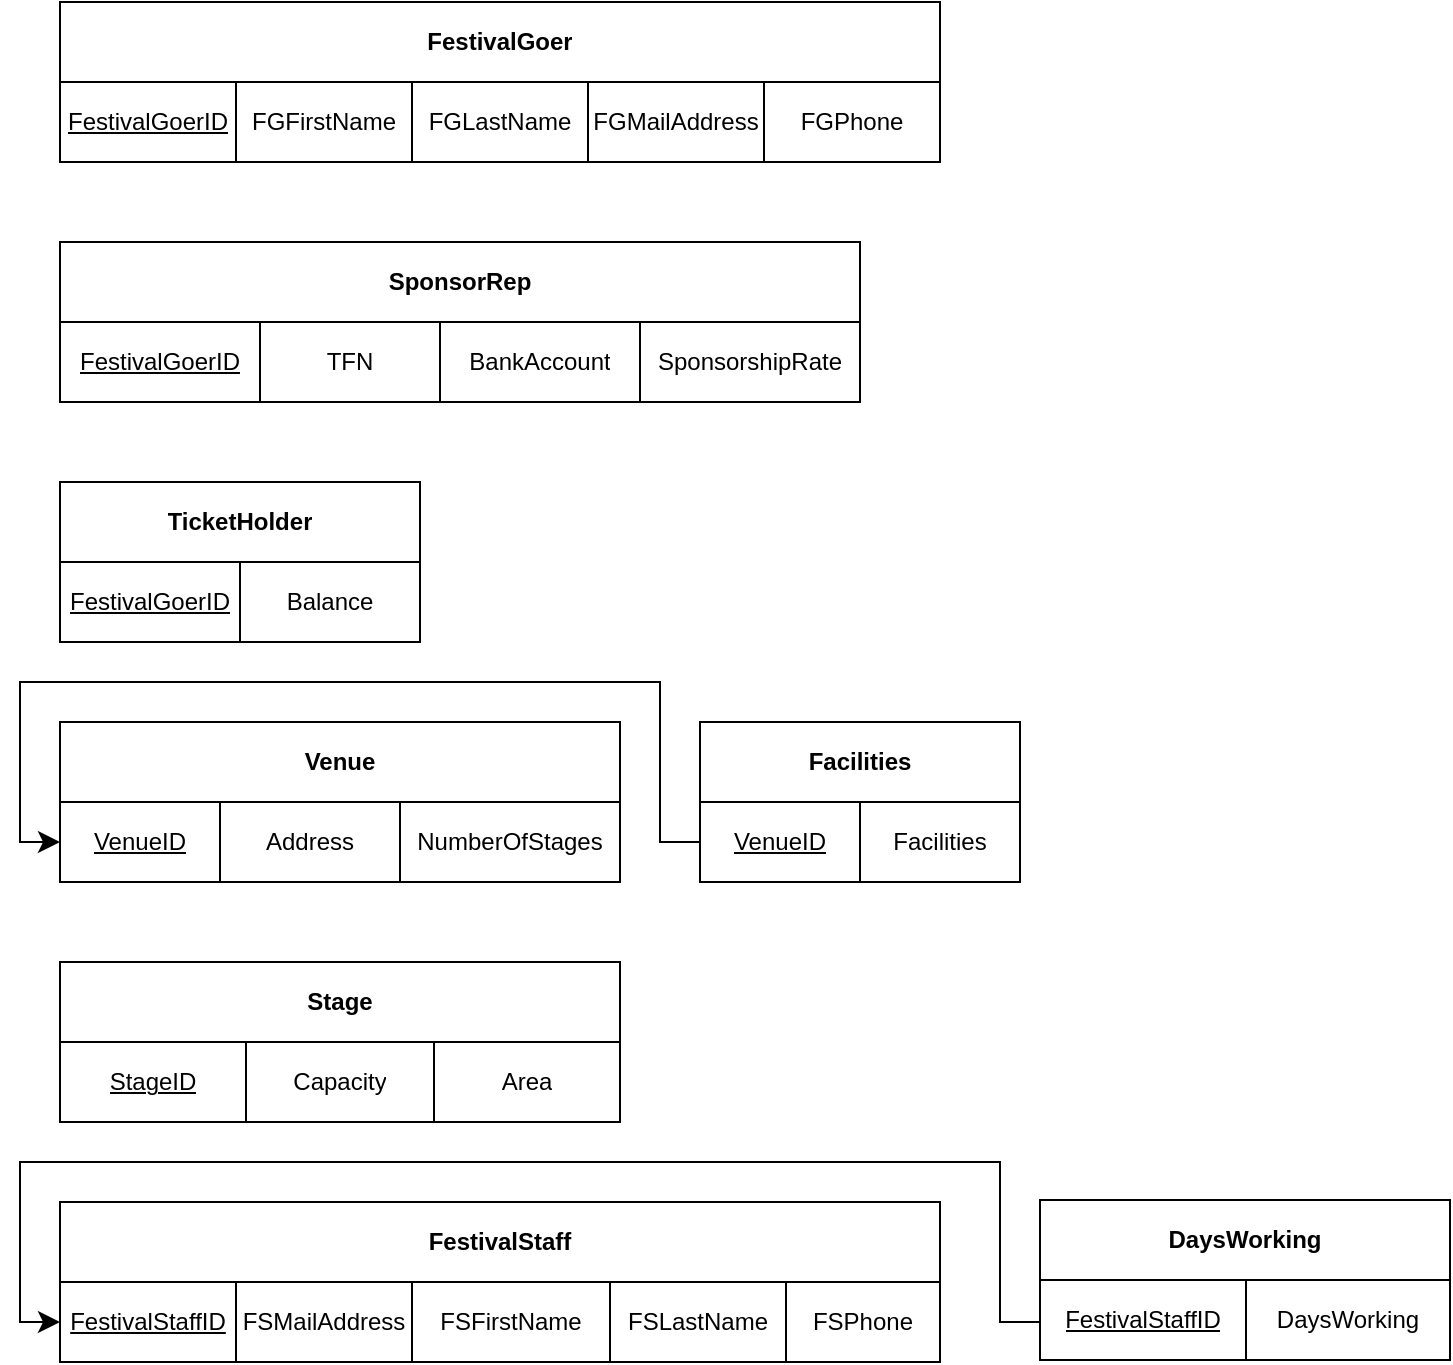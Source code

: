 <mxfile version="28.1.1">
  <diagram name="Page-1" id="UKHTQJSMqRWIpkA-EPcl">
    <mxGraphModel dx="1064" dy="861" grid="1" gridSize="10" guides="1" tooltips="1" connect="1" arrows="1" fold="1" page="1" pageScale="1" pageWidth="1169" pageHeight="827" background="light-dark(#FFFFFF,#FFFFFF)" math="0" shadow="0">
      <root>
        <mxCell id="0" />
        <mxCell id="1" parent="0" />
        <mxCell id="PKO88a7LwcqLftBzNjsi-34" value="" style="group" vertex="1" connectable="0" parent="1">
          <mxGeometry x="40" y="40" width="440" height="80" as="geometry" />
        </mxCell>
        <mxCell id="PKO88a7LwcqLftBzNjsi-14" value="" style="shape=table;startSize=0;container=1;collapsible=0;childLayout=tableLayout;" vertex="1" parent="PKO88a7LwcqLftBzNjsi-34">
          <mxGeometry width="440" height="40" as="geometry" />
        </mxCell>
        <mxCell id="PKO88a7LwcqLftBzNjsi-15" value="" style="shape=tableRow;horizontal=0;startSize=0;swimlaneHead=0;swimlaneBody=0;strokeColor=inherit;top=0;left=0;bottom=0;right=0;collapsible=0;dropTarget=0;fillColor=none;points=[[0,0.5],[1,0.5]];portConstraint=eastwest;" vertex="1" parent="PKO88a7LwcqLftBzNjsi-14">
          <mxGeometry width="440" height="40" as="geometry" />
        </mxCell>
        <mxCell id="PKO88a7LwcqLftBzNjsi-16" value="&lt;b&gt;FestivalGoer&lt;/b&gt;" style="shape=partialRectangle;html=1;whiteSpace=wrap;connectable=0;strokeColor=inherit;overflow=hidden;fillColor=none;top=0;left=0;bottom=0;right=0;pointerEvents=1;" vertex="1" parent="PKO88a7LwcqLftBzNjsi-15">
          <mxGeometry width="440" height="40" as="geometry">
            <mxRectangle width="440" height="40" as="alternateBounds" />
          </mxGeometry>
        </mxCell>
        <mxCell id="PKO88a7LwcqLftBzNjsi-27" value="" style="shape=table;startSize=0;container=1;collapsible=0;childLayout=tableLayout;" vertex="1" parent="PKO88a7LwcqLftBzNjsi-34">
          <mxGeometry y="40" width="440" height="40" as="geometry" />
        </mxCell>
        <mxCell id="PKO88a7LwcqLftBzNjsi-28" value="" style="shape=tableRow;horizontal=0;startSize=0;swimlaneHead=0;swimlaneBody=0;strokeColor=inherit;top=0;left=0;bottom=0;right=0;collapsible=0;dropTarget=0;fillColor=none;points=[[0,0.5],[1,0.5]];portConstraint=eastwest;" vertex="1" parent="PKO88a7LwcqLftBzNjsi-27">
          <mxGeometry width="440" height="40" as="geometry" />
        </mxCell>
        <mxCell id="PKO88a7LwcqLftBzNjsi-29" value="&lt;u&gt;FestivalGoerID&lt;/u&gt;" style="shape=partialRectangle;html=1;whiteSpace=wrap;connectable=0;strokeColor=inherit;overflow=hidden;fillColor=none;top=0;left=0;bottom=0;right=0;pointerEvents=1;" vertex="1" parent="PKO88a7LwcqLftBzNjsi-28">
          <mxGeometry width="88" height="40" as="geometry">
            <mxRectangle width="88" height="40" as="alternateBounds" />
          </mxGeometry>
        </mxCell>
        <mxCell id="PKO88a7LwcqLftBzNjsi-30" value="FGFirstName" style="shape=partialRectangle;html=1;whiteSpace=wrap;connectable=0;strokeColor=inherit;overflow=hidden;fillColor=none;top=0;left=0;bottom=0;right=0;pointerEvents=1;" vertex="1" parent="PKO88a7LwcqLftBzNjsi-28">
          <mxGeometry x="88" width="88" height="40" as="geometry">
            <mxRectangle width="88" height="40" as="alternateBounds" />
          </mxGeometry>
        </mxCell>
        <mxCell id="PKO88a7LwcqLftBzNjsi-31" value="FGLastName" style="shape=partialRectangle;html=1;whiteSpace=wrap;connectable=0;strokeColor=inherit;overflow=hidden;fillColor=none;top=0;left=0;bottom=0;right=0;pointerEvents=1;" vertex="1" parent="PKO88a7LwcqLftBzNjsi-28">
          <mxGeometry x="176" width="88" height="40" as="geometry">
            <mxRectangle width="88" height="40" as="alternateBounds" />
          </mxGeometry>
        </mxCell>
        <mxCell id="PKO88a7LwcqLftBzNjsi-32" value="FGMailAddress" style="shape=partialRectangle;html=1;whiteSpace=wrap;connectable=0;strokeColor=inherit;overflow=hidden;fillColor=none;top=0;left=0;bottom=0;right=0;pointerEvents=1;" vertex="1" parent="PKO88a7LwcqLftBzNjsi-28">
          <mxGeometry x="264" width="88" height="40" as="geometry">
            <mxRectangle width="88" height="40" as="alternateBounds" />
          </mxGeometry>
        </mxCell>
        <mxCell id="PKO88a7LwcqLftBzNjsi-33" value="FGPhone" style="shape=partialRectangle;html=1;whiteSpace=wrap;connectable=0;strokeColor=inherit;overflow=hidden;fillColor=none;top=0;left=0;bottom=0;right=0;pointerEvents=1;" vertex="1" parent="PKO88a7LwcqLftBzNjsi-28">
          <mxGeometry x="352" width="88" height="40" as="geometry">
            <mxRectangle width="88" height="40" as="alternateBounds" />
          </mxGeometry>
        </mxCell>
        <mxCell id="PKO88a7LwcqLftBzNjsi-47" value="" style="group" vertex="1" connectable="0" parent="1">
          <mxGeometry x="40" y="160" width="400" height="80" as="geometry" />
        </mxCell>
        <mxCell id="PKO88a7LwcqLftBzNjsi-35" value="" style="shape=table;startSize=0;container=1;collapsible=0;childLayout=tableLayout;" vertex="1" parent="PKO88a7LwcqLftBzNjsi-47">
          <mxGeometry width="400" height="40" as="geometry" />
        </mxCell>
        <mxCell id="PKO88a7LwcqLftBzNjsi-36" value="" style="shape=tableRow;horizontal=0;startSize=0;swimlaneHead=0;swimlaneBody=0;strokeColor=inherit;top=0;left=0;bottom=0;right=0;collapsible=0;dropTarget=0;fillColor=none;points=[[0,0.5],[1,0.5]];portConstraint=eastwest;" vertex="1" parent="PKO88a7LwcqLftBzNjsi-35">
          <mxGeometry width="400" height="40" as="geometry" />
        </mxCell>
        <mxCell id="PKO88a7LwcqLftBzNjsi-37" value="&lt;b&gt;SponsorRep&lt;/b&gt;" style="shape=partialRectangle;html=1;whiteSpace=wrap;connectable=0;strokeColor=inherit;overflow=hidden;fillColor=none;top=0;left=0;bottom=0;right=0;pointerEvents=1;" vertex="1" parent="PKO88a7LwcqLftBzNjsi-36">
          <mxGeometry width="400" height="40" as="geometry">
            <mxRectangle width="400" height="40" as="alternateBounds" />
          </mxGeometry>
        </mxCell>
        <mxCell id="PKO88a7LwcqLftBzNjsi-38" value="" style="shape=table;startSize=0;container=1;collapsible=0;childLayout=tableLayout;" vertex="1" parent="PKO88a7LwcqLftBzNjsi-47">
          <mxGeometry y="40" width="190" height="40" as="geometry" />
        </mxCell>
        <mxCell id="PKO88a7LwcqLftBzNjsi-39" value="" style="shape=tableRow;horizontal=0;startSize=0;swimlaneHead=0;swimlaneBody=0;strokeColor=inherit;top=0;left=0;bottom=0;right=0;collapsible=0;dropTarget=0;fillColor=none;points=[[0,0.5],[1,0.5]];portConstraint=eastwest;" vertex="1" parent="PKO88a7LwcqLftBzNjsi-38">
          <mxGeometry width="190" height="40" as="geometry" />
        </mxCell>
        <mxCell id="PKO88a7LwcqLftBzNjsi-40" value="&lt;u&gt;FestivalGoerID&lt;/u&gt;" style="shape=partialRectangle;html=1;whiteSpace=wrap;connectable=0;strokeColor=inherit;overflow=hidden;fillColor=none;top=0;left=0;bottom=0;right=0;pointerEvents=1;" vertex="1" parent="PKO88a7LwcqLftBzNjsi-39">
          <mxGeometry width="100" height="40" as="geometry">
            <mxRectangle width="100" height="40" as="alternateBounds" />
          </mxGeometry>
        </mxCell>
        <mxCell id="PKO88a7LwcqLftBzNjsi-41" value="TFN" style="shape=partialRectangle;html=1;whiteSpace=wrap;connectable=0;strokeColor=inherit;overflow=hidden;fillColor=none;top=0;left=0;bottom=0;right=0;pointerEvents=1;" vertex="1" parent="PKO88a7LwcqLftBzNjsi-39">
          <mxGeometry x="100" width="90" height="40" as="geometry">
            <mxRectangle width="90" height="40" as="alternateBounds" />
          </mxGeometry>
        </mxCell>
        <mxCell id="PKO88a7LwcqLftBzNjsi-42" value="" style="shape=table;startSize=0;container=1;collapsible=0;childLayout=tableLayout;" vertex="1" parent="PKO88a7LwcqLftBzNjsi-47">
          <mxGeometry x="190" y="40" width="210" height="40" as="geometry" />
        </mxCell>
        <mxCell id="PKO88a7LwcqLftBzNjsi-43" value="" style="shape=tableRow;horizontal=0;startSize=0;swimlaneHead=0;swimlaneBody=0;strokeColor=inherit;top=0;left=0;bottom=0;right=0;collapsible=0;dropTarget=0;fillColor=none;points=[[0,0.5],[1,0.5]];portConstraint=eastwest;" vertex="1" parent="PKO88a7LwcqLftBzNjsi-42">
          <mxGeometry width="210" height="40" as="geometry" />
        </mxCell>
        <mxCell id="PKO88a7LwcqLftBzNjsi-44" value="BankAccount" style="shape=partialRectangle;html=1;whiteSpace=wrap;connectable=0;strokeColor=inherit;overflow=hidden;fillColor=none;top=0;left=0;bottom=0;right=0;pointerEvents=1;" vertex="1" parent="PKO88a7LwcqLftBzNjsi-43">
          <mxGeometry width="100" height="40" as="geometry">
            <mxRectangle width="100" height="40" as="alternateBounds" />
          </mxGeometry>
        </mxCell>
        <mxCell id="PKO88a7LwcqLftBzNjsi-46" value="SponsorshipRate" style="shape=partialRectangle;html=1;whiteSpace=wrap;connectable=0;strokeColor=inherit;overflow=hidden;fillColor=none;top=0;left=0;bottom=0;right=0;pointerEvents=1;" vertex="1" parent="PKO88a7LwcqLftBzNjsi-43">
          <mxGeometry x="100" width="110" height="40" as="geometry">
            <mxRectangle width="110" height="40" as="alternateBounds" />
          </mxGeometry>
        </mxCell>
        <mxCell id="PKO88a7LwcqLftBzNjsi-56" value="" style="group" vertex="1" connectable="0" parent="1">
          <mxGeometry x="40" y="280" width="180" height="80" as="geometry" />
        </mxCell>
        <mxCell id="PKO88a7LwcqLftBzNjsi-48" value="" style="shape=table;startSize=0;container=1;collapsible=0;childLayout=tableLayout;" vertex="1" parent="PKO88a7LwcqLftBzNjsi-56">
          <mxGeometry width="180" height="40" as="geometry" />
        </mxCell>
        <mxCell id="PKO88a7LwcqLftBzNjsi-49" value="" style="shape=tableRow;horizontal=0;startSize=0;swimlaneHead=0;swimlaneBody=0;strokeColor=inherit;top=0;left=0;bottom=0;right=0;collapsible=0;dropTarget=0;fillColor=none;points=[[0,0.5],[1,0.5]];portConstraint=eastwest;" vertex="1" parent="PKO88a7LwcqLftBzNjsi-48">
          <mxGeometry width="180" height="40" as="geometry" />
        </mxCell>
        <mxCell id="PKO88a7LwcqLftBzNjsi-50" value="&lt;b&gt;TicketHolder&lt;/b&gt;" style="shape=partialRectangle;html=1;whiteSpace=wrap;connectable=0;strokeColor=inherit;overflow=hidden;fillColor=none;top=0;left=0;bottom=0;right=0;pointerEvents=1;" vertex="1" parent="PKO88a7LwcqLftBzNjsi-49">
          <mxGeometry width="180" height="40" as="geometry">
            <mxRectangle width="180" height="40" as="alternateBounds" />
          </mxGeometry>
        </mxCell>
        <mxCell id="PKO88a7LwcqLftBzNjsi-51" value="" style="shape=table;startSize=0;container=1;collapsible=0;childLayout=tableLayout;" vertex="1" parent="PKO88a7LwcqLftBzNjsi-56">
          <mxGeometry y="40" width="180" height="40" as="geometry" />
        </mxCell>
        <mxCell id="PKO88a7LwcqLftBzNjsi-52" value="" style="shape=tableRow;horizontal=0;startSize=0;swimlaneHead=0;swimlaneBody=0;strokeColor=inherit;top=0;left=0;bottom=0;right=0;collapsible=0;dropTarget=0;fillColor=none;points=[[0,0.5],[1,0.5]];portConstraint=eastwest;" vertex="1" parent="PKO88a7LwcqLftBzNjsi-51">
          <mxGeometry width="180" height="40" as="geometry" />
        </mxCell>
        <mxCell id="PKO88a7LwcqLftBzNjsi-53" value="&lt;u&gt;FestivalGoerID&lt;/u&gt;" style="shape=partialRectangle;html=1;whiteSpace=wrap;connectable=0;strokeColor=inherit;overflow=hidden;fillColor=none;top=0;left=0;bottom=0;right=0;pointerEvents=1;" vertex="1" parent="PKO88a7LwcqLftBzNjsi-52">
          <mxGeometry width="90" height="40" as="geometry">
            <mxRectangle width="90" height="40" as="alternateBounds" />
          </mxGeometry>
        </mxCell>
        <mxCell id="PKO88a7LwcqLftBzNjsi-54" value="Balance" style="shape=partialRectangle;html=1;whiteSpace=wrap;connectable=0;strokeColor=inherit;overflow=hidden;fillColor=none;top=0;left=0;bottom=0;right=0;pointerEvents=1;" vertex="1" parent="PKO88a7LwcqLftBzNjsi-52">
          <mxGeometry x="90" width="90" height="40" as="geometry">
            <mxRectangle width="90" height="40" as="alternateBounds" />
          </mxGeometry>
        </mxCell>
        <mxCell id="PKO88a7LwcqLftBzNjsi-82" value="" style="group" vertex="1" connectable="0" parent="1">
          <mxGeometry x="40" y="400" width="520" height="80" as="geometry" />
        </mxCell>
        <mxCell id="PKO88a7LwcqLftBzNjsi-57" value="" style="shape=table;startSize=0;container=1;collapsible=0;childLayout=tableLayout;" vertex="1" parent="PKO88a7LwcqLftBzNjsi-82">
          <mxGeometry width="280" height="40" as="geometry" />
        </mxCell>
        <mxCell id="PKO88a7LwcqLftBzNjsi-58" value="" style="shape=tableRow;horizontal=0;startSize=0;swimlaneHead=0;swimlaneBody=0;strokeColor=inherit;top=0;left=0;bottom=0;right=0;collapsible=0;dropTarget=0;fillColor=none;points=[[0,0.5],[1,0.5]];portConstraint=eastwest;" vertex="1" parent="PKO88a7LwcqLftBzNjsi-57">
          <mxGeometry width="280" height="40" as="geometry" />
        </mxCell>
        <mxCell id="PKO88a7LwcqLftBzNjsi-59" value="&lt;b&gt;Venue&lt;/b&gt;" style="shape=partialRectangle;html=1;whiteSpace=wrap;connectable=0;strokeColor=inherit;overflow=hidden;fillColor=none;top=0;left=0;bottom=0;right=0;pointerEvents=1;" vertex="1" parent="PKO88a7LwcqLftBzNjsi-58">
          <mxGeometry width="280" height="40" as="geometry">
            <mxRectangle width="280" height="40" as="alternateBounds" />
          </mxGeometry>
        </mxCell>
        <mxCell id="PKO88a7LwcqLftBzNjsi-60" value="" style="shape=table;startSize=0;container=1;collapsible=0;childLayout=tableLayout;" vertex="1" parent="PKO88a7LwcqLftBzNjsi-82">
          <mxGeometry y="40" width="280" height="40" as="geometry" />
        </mxCell>
        <mxCell id="PKO88a7LwcqLftBzNjsi-61" value="" style="shape=tableRow;horizontal=0;startSize=0;swimlaneHead=0;swimlaneBody=0;strokeColor=inherit;top=0;left=0;bottom=0;right=0;collapsible=0;dropTarget=0;fillColor=none;points=[[0,0.5],[1,0.5]];portConstraint=eastwest;" vertex="1" parent="PKO88a7LwcqLftBzNjsi-60">
          <mxGeometry width="280" height="40" as="geometry" />
        </mxCell>
        <mxCell id="PKO88a7LwcqLftBzNjsi-62" value="&lt;u&gt;VenueID&lt;/u&gt;" style="shape=partialRectangle;html=1;whiteSpace=wrap;connectable=0;strokeColor=inherit;overflow=hidden;fillColor=none;top=0;left=0;bottom=0;right=0;pointerEvents=1;" vertex="1" parent="PKO88a7LwcqLftBzNjsi-61">
          <mxGeometry width="80" height="40" as="geometry">
            <mxRectangle width="80" height="40" as="alternateBounds" />
          </mxGeometry>
        </mxCell>
        <mxCell id="PKO88a7LwcqLftBzNjsi-63" value="Address" style="shape=partialRectangle;html=1;whiteSpace=wrap;connectable=0;strokeColor=inherit;overflow=hidden;fillColor=none;top=0;left=0;bottom=0;right=0;pointerEvents=1;" vertex="1" parent="PKO88a7LwcqLftBzNjsi-61">
          <mxGeometry x="80" width="90" height="40" as="geometry">
            <mxRectangle width="90" height="40" as="alternateBounds" />
          </mxGeometry>
        </mxCell>
        <mxCell id="PKO88a7LwcqLftBzNjsi-70" value="NumberOfStages" style="shape=partialRectangle;html=1;whiteSpace=wrap;connectable=0;strokeColor=inherit;overflow=hidden;fillColor=none;top=0;left=0;bottom=0;right=0;pointerEvents=1;" vertex="1" parent="PKO88a7LwcqLftBzNjsi-61">
          <mxGeometry x="170" width="110" height="40" as="geometry">
            <mxRectangle width="110" height="40" as="alternateBounds" />
          </mxGeometry>
        </mxCell>
        <mxCell id="PKO88a7LwcqLftBzNjsi-87" value="" style="group" vertex="1" connectable="0" parent="PKO88a7LwcqLftBzNjsi-82">
          <mxGeometry x="320" width="160" height="80" as="geometry" />
        </mxCell>
        <mxCell id="PKO88a7LwcqLftBzNjsi-75" value="" style="shape=table;startSize=0;container=1;collapsible=0;childLayout=tableLayout;" vertex="1" parent="PKO88a7LwcqLftBzNjsi-87">
          <mxGeometry width="160" height="40" as="geometry" />
        </mxCell>
        <mxCell id="PKO88a7LwcqLftBzNjsi-76" value="" style="shape=tableRow;horizontal=0;startSize=0;swimlaneHead=0;swimlaneBody=0;strokeColor=inherit;top=0;left=0;bottom=0;right=0;collapsible=0;dropTarget=0;fillColor=none;points=[[0,0.5],[1,0.5]];portConstraint=eastwest;" vertex="1" parent="PKO88a7LwcqLftBzNjsi-75">
          <mxGeometry width="160" height="40" as="geometry" />
        </mxCell>
        <mxCell id="PKO88a7LwcqLftBzNjsi-77" value="&lt;b&gt;Facilities&lt;/b&gt;" style="shape=partialRectangle;html=1;whiteSpace=wrap;connectable=0;strokeColor=inherit;overflow=hidden;fillColor=none;top=0;left=0;bottom=0;right=0;pointerEvents=1;" vertex="1" parent="PKO88a7LwcqLftBzNjsi-76">
          <mxGeometry width="160" height="40" as="geometry">
            <mxRectangle width="160" height="40" as="alternateBounds" />
          </mxGeometry>
        </mxCell>
        <mxCell id="PKO88a7LwcqLftBzNjsi-78" value="" style="shape=table;startSize=0;container=1;collapsible=0;childLayout=tableLayout;" vertex="1" parent="PKO88a7LwcqLftBzNjsi-87">
          <mxGeometry y="40" width="160" height="40" as="geometry" />
        </mxCell>
        <mxCell id="PKO88a7LwcqLftBzNjsi-79" value="" style="shape=tableRow;horizontal=0;startSize=0;swimlaneHead=0;swimlaneBody=0;strokeColor=inherit;top=0;left=0;bottom=0;right=0;collapsible=0;dropTarget=0;fillColor=none;points=[[0,0.5],[1,0.5]];portConstraint=eastwest;" vertex="1" parent="PKO88a7LwcqLftBzNjsi-78">
          <mxGeometry width="160" height="40" as="geometry" />
        </mxCell>
        <mxCell id="PKO88a7LwcqLftBzNjsi-80" value="&lt;u&gt;VenueID&lt;/u&gt;" style="shape=partialRectangle;html=1;whiteSpace=wrap;connectable=0;strokeColor=inherit;overflow=hidden;fillColor=none;top=0;left=0;bottom=0;right=0;pointerEvents=1;" vertex="1" parent="PKO88a7LwcqLftBzNjsi-79">
          <mxGeometry width="80" height="40" as="geometry">
            <mxRectangle width="80" height="40" as="alternateBounds" />
          </mxGeometry>
        </mxCell>
        <mxCell id="PKO88a7LwcqLftBzNjsi-81" value="Facilities" style="shape=partialRectangle;html=1;whiteSpace=wrap;connectable=0;strokeColor=inherit;overflow=hidden;fillColor=none;top=0;left=0;bottom=0;right=0;pointerEvents=1;" vertex="1" parent="PKO88a7LwcqLftBzNjsi-79">
          <mxGeometry x="80" width="80" height="40" as="geometry">
            <mxRectangle width="80" height="40" as="alternateBounds" />
          </mxGeometry>
        </mxCell>
        <mxCell id="PKO88a7LwcqLftBzNjsi-86" value="" style="edgeStyle=segmentEdgeStyle;endArrow=classic;html=1;curved=0;rounded=0;endSize=8;startSize=8;sourcePerimeterSpacing=0;targetPerimeterSpacing=0;fontSize=12;exitX=0;exitY=0.5;exitDx=0;exitDy=0;" edge="1" parent="PKO88a7LwcqLftBzNjsi-82" source="PKO88a7LwcqLftBzNjsi-79" target="PKO88a7LwcqLftBzNjsi-61">
          <mxGeometry width="140" relative="1" as="geometry">
            <mxPoint x="270" y="-50" as="sourcePoint" />
            <mxPoint x="-10" y="60" as="targetPoint" />
            <Array as="points">
              <mxPoint x="300" y="60" />
              <mxPoint x="300" y="-20" />
              <mxPoint x="-20" y="-20" />
              <mxPoint x="-20" y="60" />
            </Array>
          </mxGeometry>
        </mxCell>
        <mxCell id="PKO88a7LwcqLftBzNjsi-96" value="" style="group" vertex="1" connectable="0" parent="1">
          <mxGeometry x="40" y="520" width="280" height="80" as="geometry" />
        </mxCell>
        <mxCell id="PKO88a7LwcqLftBzNjsi-88" value="" style="shape=table;startSize=0;container=1;collapsible=0;childLayout=tableLayout;" vertex="1" parent="PKO88a7LwcqLftBzNjsi-96">
          <mxGeometry width="280" height="40" as="geometry" />
        </mxCell>
        <mxCell id="PKO88a7LwcqLftBzNjsi-89" value="" style="shape=tableRow;horizontal=0;startSize=0;swimlaneHead=0;swimlaneBody=0;strokeColor=inherit;top=0;left=0;bottom=0;right=0;collapsible=0;dropTarget=0;fillColor=none;points=[[0,0.5],[1,0.5]];portConstraint=eastwest;" vertex="1" parent="PKO88a7LwcqLftBzNjsi-88">
          <mxGeometry width="280" height="40" as="geometry" />
        </mxCell>
        <mxCell id="PKO88a7LwcqLftBzNjsi-90" value="&lt;b&gt;Stage&lt;/b&gt;" style="shape=partialRectangle;html=1;whiteSpace=wrap;connectable=0;strokeColor=inherit;overflow=hidden;fillColor=none;top=0;left=0;bottom=0;right=0;pointerEvents=1;" vertex="1" parent="PKO88a7LwcqLftBzNjsi-89">
          <mxGeometry width="280" height="40" as="geometry">
            <mxRectangle width="280" height="40" as="alternateBounds" />
          </mxGeometry>
        </mxCell>
        <mxCell id="PKO88a7LwcqLftBzNjsi-91" value="" style="shape=table;startSize=0;container=1;collapsible=0;childLayout=tableLayout;" vertex="1" parent="PKO88a7LwcqLftBzNjsi-96">
          <mxGeometry y="40" width="280" height="40" as="geometry" />
        </mxCell>
        <mxCell id="PKO88a7LwcqLftBzNjsi-92" value="" style="shape=tableRow;horizontal=0;startSize=0;swimlaneHead=0;swimlaneBody=0;strokeColor=inherit;top=0;left=0;bottom=0;right=0;collapsible=0;dropTarget=0;fillColor=none;points=[[0,0.5],[1,0.5]];portConstraint=eastwest;" vertex="1" parent="PKO88a7LwcqLftBzNjsi-91">
          <mxGeometry width="280" height="40" as="geometry" />
        </mxCell>
        <mxCell id="PKO88a7LwcqLftBzNjsi-93" value="&lt;u&gt;StageID&lt;/u&gt;" style="shape=partialRectangle;html=1;whiteSpace=wrap;connectable=0;strokeColor=inherit;overflow=hidden;fillColor=none;top=0;left=0;bottom=0;right=0;pointerEvents=1;" vertex="1" parent="PKO88a7LwcqLftBzNjsi-92">
          <mxGeometry width="93" height="40" as="geometry">
            <mxRectangle width="93" height="40" as="alternateBounds" />
          </mxGeometry>
        </mxCell>
        <mxCell id="PKO88a7LwcqLftBzNjsi-94" value="Capacity" style="shape=partialRectangle;html=1;whiteSpace=wrap;connectable=0;strokeColor=inherit;overflow=hidden;fillColor=none;top=0;left=0;bottom=0;right=0;pointerEvents=1;" vertex="1" parent="PKO88a7LwcqLftBzNjsi-92">
          <mxGeometry x="93" width="94" height="40" as="geometry">
            <mxRectangle width="94" height="40" as="alternateBounds" />
          </mxGeometry>
        </mxCell>
        <mxCell id="PKO88a7LwcqLftBzNjsi-95" value="Area" style="shape=partialRectangle;html=1;whiteSpace=wrap;connectable=0;strokeColor=inherit;overflow=hidden;fillColor=none;top=0;left=0;bottom=0;right=0;pointerEvents=1;" vertex="1" parent="PKO88a7LwcqLftBzNjsi-92">
          <mxGeometry x="187" width="93" height="40" as="geometry">
            <mxRectangle width="93" height="40" as="alternateBounds" />
          </mxGeometry>
        </mxCell>
        <mxCell id="PKO88a7LwcqLftBzNjsi-108" value="" style="group" vertex="1" connectable="0" parent="1">
          <mxGeometry x="40" y="640" width="440" height="80" as="geometry" />
        </mxCell>
        <mxCell id="PKO88a7LwcqLftBzNjsi-97" value="" style="shape=table;startSize=0;container=1;collapsible=0;childLayout=tableLayout;" vertex="1" parent="PKO88a7LwcqLftBzNjsi-108">
          <mxGeometry width="440.0" height="40" as="geometry" />
        </mxCell>
        <mxCell id="PKO88a7LwcqLftBzNjsi-98" value="" style="shape=tableRow;horizontal=0;startSize=0;swimlaneHead=0;swimlaneBody=0;strokeColor=inherit;top=0;left=0;bottom=0;right=0;collapsible=0;dropTarget=0;fillColor=none;points=[[0,0.5],[1,0.5]];portConstraint=eastwest;" vertex="1" parent="PKO88a7LwcqLftBzNjsi-97">
          <mxGeometry width="440.0" height="40" as="geometry" />
        </mxCell>
        <mxCell id="PKO88a7LwcqLftBzNjsi-99" value="&lt;b&gt;FestivalStaff&lt;/b&gt;" style="shape=partialRectangle;html=1;whiteSpace=wrap;connectable=0;strokeColor=inherit;overflow=hidden;fillColor=none;top=0;left=0;bottom=0;right=0;pointerEvents=1;" vertex="1" parent="PKO88a7LwcqLftBzNjsi-98">
          <mxGeometry width="440" height="40" as="geometry">
            <mxRectangle width="440" height="40" as="alternateBounds" />
          </mxGeometry>
        </mxCell>
        <mxCell id="PKO88a7LwcqLftBzNjsi-100" value="" style="shape=table;startSize=0;container=1;collapsible=0;childLayout=tableLayout;" vertex="1" parent="PKO88a7LwcqLftBzNjsi-108">
          <mxGeometry y="40" width="440.0" height="40" as="geometry" />
        </mxCell>
        <mxCell id="PKO88a7LwcqLftBzNjsi-101" value="" style="shape=tableRow;horizontal=0;startSize=0;swimlaneHead=0;swimlaneBody=0;strokeColor=inherit;top=0;left=0;bottom=0;right=0;collapsible=0;dropTarget=0;fillColor=none;points=[[0,0.5],[1,0.5]];portConstraint=eastwest;" vertex="1" parent="PKO88a7LwcqLftBzNjsi-100">
          <mxGeometry width="440.0" height="40" as="geometry" />
        </mxCell>
        <mxCell id="PKO88a7LwcqLftBzNjsi-102" value="&lt;u&gt;FestivalStaffID&lt;/u&gt;" style="shape=partialRectangle;html=1;whiteSpace=wrap;connectable=0;strokeColor=inherit;overflow=hidden;fillColor=none;top=0;left=0;bottom=0;right=0;pointerEvents=1;" vertex="1" parent="PKO88a7LwcqLftBzNjsi-101">
          <mxGeometry width="88" height="40" as="geometry">
            <mxRectangle width="88" height="40" as="alternateBounds" />
          </mxGeometry>
        </mxCell>
        <mxCell id="PKO88a7LwcqLftBzNjsi-103" value="FSMailAddress" style="shape=partialRectangle;html=1;whiteSpace=wrap;connectable=0;strokeColor=inherit;overflow=hidden;fillColor=none;top=0;left=0;bottom=0;right=0;pointerEvents=1;" vertex="1" parent="PKO88a7LwcqLftBzNjsi-101">
          <mxGeometry x="88" width="88" height="40" as="geometry">
            <mxRectangle width="88" height="40" as="alternateBounds" />
          </mxGeometry>
        </mxCell>
        <mxCell id="PKO88a7LwcqLftBzNjsi-104" value="FSFirstName" style="shape=partialRectangle;html=1;whiteSpace=wrap;connectable=0;strokeColor=inherit;overflow=hidden;fillColor=none;top=0;left=0;bottom=0;right=0;pointerEvents=1;" vertex="1" parent="PKO88a7LwcqLftBzNjsi-101">
          <mxGeometry x="176" width="99" height="40" as="geometry">
            <mxRectangle width="99" height="40" as="alternateBounds" />
          </mxGeometry>
        </mxCell>
        <mxCell id="PKO88a7LwcqLftBzNjsi-105" value="&lt;div&gt;FSLastName&lt;/div&gt;" style="shape=partialRectangle;html=1;whiteSpace=wrap;connectable=0;strokeColor=inherit;overflow=hidden;fillColor=none;top=0;left=0;bottom=0;right=0;pointerEvents=1;" vertex="1" parent="PKO88a7LwcqLftBzNjsi-101">
          <mxGeometry x="275" width="88" height="40" as="geometry">
            <mxRectangle width="88" height="40" as="alternateBounds" />
          </mxGeometry>
        </mxCell>
        <mxCell id="PKO88a7LwcqLftBzNjsi-106" value="FSPhone" style="shape=partialRectangle;html=1;whiteSpace=wrap;connectable=0;strokeColor=inherit;overflow=hidden;fillColor=none;top=0;left=0;bottom=0;right=0;pointerEvents=1;" vertex="1" parent="PKO88a7LwcqLftBzNjsi-101">
          <mxGeometry x="363" width="77" height="40" as="geometry">
            <mxRectangle width="77" height="40" as="alternateBounds" />
          </mxGeometry>
        </mxCell>
        <mxCell id="PKO88a7LwcqLftBzNjsi-110" value="" style="edgeStyle=segmentEdgeStyle;endArrow=classic;html=1;curved=0;rounded=0;endSize=8;startSize=8;sourcePerimeterSpacing=0;targetPerimeterSpacing=0;fontSize=12;entryX=0;entryY=0.5;entryDx=0;entryDy=0;" edge="1" parent="1" target="PKO88a7LwcqLftBzNjsi-101">
          <mxGeometry width="140" relative="1" as="geometry">
            <mxPoint x="530" y="700" as="sourcePoint" />
            <mxPoint x="30" y="700" as="targetPoint" />
            <Array as="points">
              <mxPoint x="510" y="700" />
              <mxPoint x="510" y="620" />
              <mxPoint x="20" y="620" />
              <mxPoint x="20" y="700" />
            </Array>
          </mxGeometry>
        </mxCell>
        <mxCell id="PKO88a7LwcqLftBzNjsi-127" value="" style="group" vertex="1" connectable="0" parent="1">
          <mxGeometry x="530" y="639" width="205" height="80" as="geometry" />
        </mxCell>
        <mxCell id="PKO88a7LwcqLftBzNjsi-118" value="" style="shape=table;startSize=0;container=1;collapsible=0;childLayout=tableLayout;" vertex="1" parent="PKO88a7LwcqLftBzNjsi-127">
          <mxGeometry width="205" height="40" as="geometry" />
        </mxCell>
        <mxCell id="PKO88a7LwcqLftBzNjsi-119" value="" style="shape=tableRow;horizontal=0;startSize=0;swimlaneHead=0;swimlaneBody=0;strokeColor=inherit;top=0;left=0;bottom=0;right=0;collapsible=0;dropTarget=0;fillColor=none;points=[[0,0.5],[1,0.5]];portConstraint=eastwest;" vertex="1" parent="PKO88a7LwcqLftBzNjsi-118">
          <mxGeometry width="205" height="40" as="geometry" />
        </mxCell>
        <mxCell id="PKO88a7LwcqLftBzNjsi-120" value="&lt;b&gt;DaysWorking&lt;/b&gt;" style="shape=partialRectangle;html=1;whiteSpace=wrap;connectable=0;strokeColor=inherit;overflow=hidden;fillColor=none;top=0;left=0;bottom=0;right=0;pointerEvents=1;" vertex="1" parent="PKO88a7LwcqLftBzNjsi-119">
          <mxGeometry width="205" height="40" as="geometry">
            <mxRectangle width="205" height="40" as="alternateBounds" />
          </mxGeometry>
        </mxCell>
        <mxCell id="PKO88a7LwcqLftBzNjsi-121" value="" style="shape=table;startSize=0;container=1;collapsible=0;childLayout=tableLayout;" vertex="1" parent="PKO88a7LwcqLftBzNjsi-127">
          <mxGeometry y="40" width="205" height="40" as="geometry" />
        </mxCell>
        <mxCell id="PKO88a7LwcqLftBzNjsi-122" value="" style="shape=tableRow;horizontal=0;startSize=0;swimlaneHead=0;swimlaneBody=0;strokeColor=inherit;top=0;left=0;bottom=0;right=0;collapsible=0;dropTarget=0;fillColor=none;points=[[0,0.5],[1,0.5]];portConstraint=eastwest;" vertex="1" parent="PKO88a7LwcqLftBzNjsi-121">
          <mxGeometry width="205" height="40" as="geometry" />
        </mxCell>
        <mxCell id="PKO88a7LwcqLftBzNjsi-123" value="&lt;u&gt;FestivalStaffID&lt;/u&gt;" style="shape=partialRectangle;html=1;whiteSpace=wrap;connectable=0;strokeColor=inherit;overflow=hidden;fillColor=none;top=0;left=0;bottom=0;right=0;pointerEvents=1;" vertex="1" parent="PKO88a7LwcqLftBzNjsi-122">
          <mxGeometry width="103" height="40" as="geometry">
            <mxRectangle width="103" height="40" as="alternateBounds" />
          </mxGeometry>
        </mxCell>
        <mxCell id="PKO88a7LwcqLftBzNjsi-124" value="DaysWorking" style="shape=partialRectangle;html=1;whiteSpace=wrap;connectable=0;strokeColor=inherit;overflow=hidden;fillColor=none;top=0;left=0;bottom=0;right=0;pointerEvents=1;" vertex="1" parent="PKO88a7LwcqLftBzNjsi-122">
          <mxGeometry x="103" width="102" height="40" as="geometry">
            <mxRectangle width="102" height="40" as="alternateBounds" />
          </mxGeometry>
        </mxCell>
      </root>
    </mxGraphModel>
  </diagram>
</mxfile>
